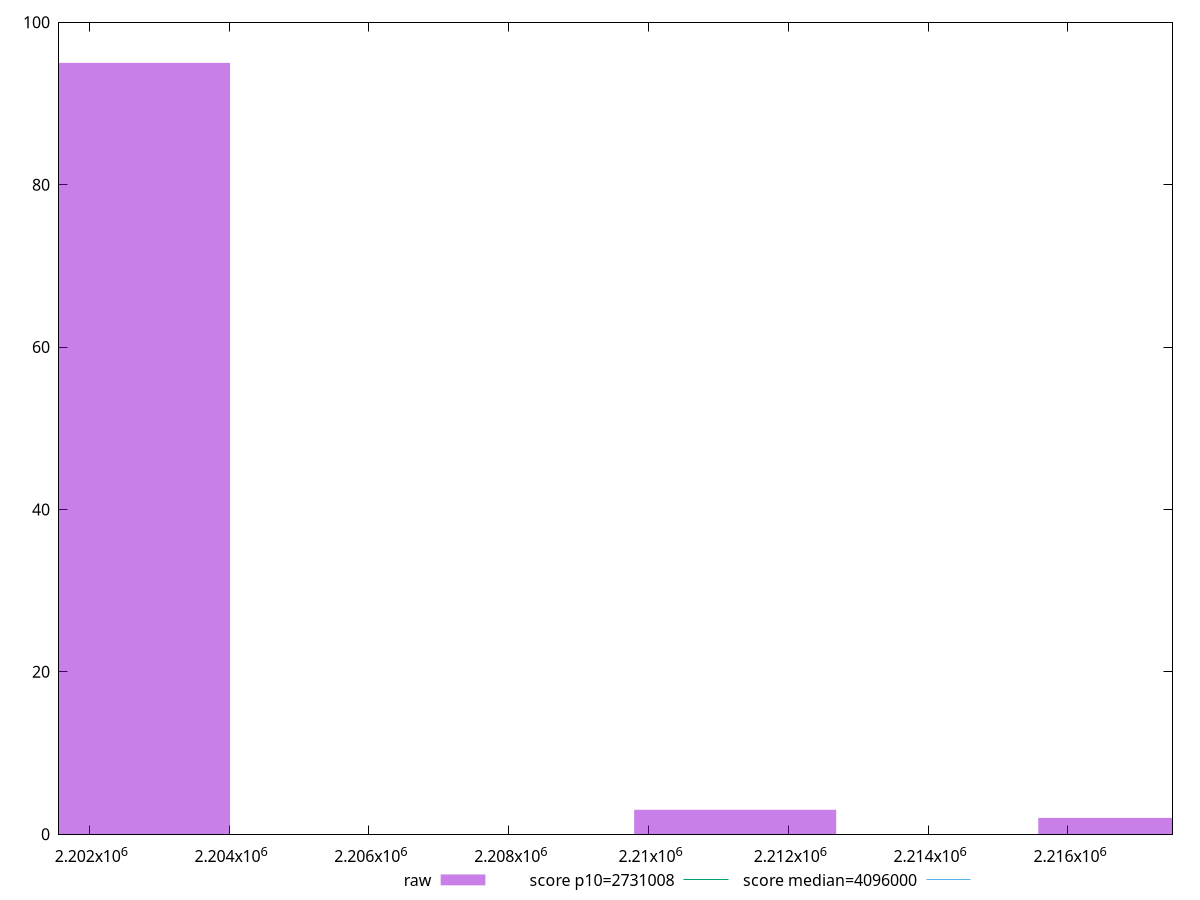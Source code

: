 reset

$raw <<EOF
2217021.4206101857 2
2211240.399956704 3
2202568.8689764817 95
EOF

set key outside below
set boxwidth 2890.51032674079
set xrange [2201568:2217496]
set yrange [0:100]
set trange [0:100]
set style fill transparent solid 0.5 noborder

set parametric
set terminal svg size 640, 490 enhanced background rgb 'white'
set output "report_00019_2021-02-10T18-14-37.922Z//total-byte-weight/samples/pages/raw/histogram.svg"

plot $raw title "raw" with boxes, \
     2731008,t title "score p10=2731008", \
     4096000,t title "score median=4096000"

reset
